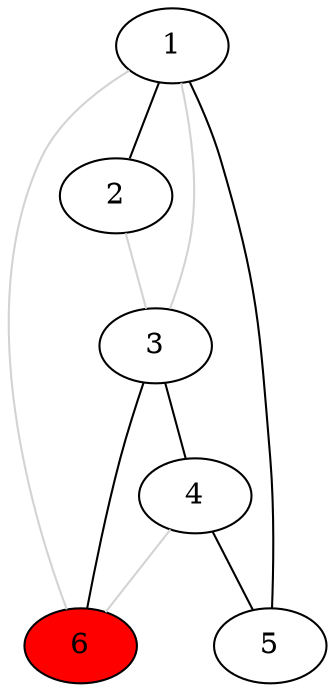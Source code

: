 graph G {
    6 [fillcolor="red", style="filled"];
    1 -- 2 
    1 -- 6 [color="lightgray"];
    1 -- 3 [color="lightgray"];
    1 -- 5 
    2 -- 3 [color="lightgray"];
    3 -- 4 
    3 -- 6 
    4 -- 5 
    4 -- 6 [color="lightgray"];
}